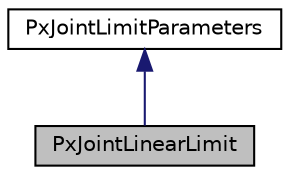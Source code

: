digraph "PxJointLinearLimit"
{
  edge [fontname="Helvetica",fontsize="10",labelfontname="Helvetica",labelfontsize="10"];
  node [fontname="Helvetica",fontsize="10",shape=record];
  Node0 [label="PxJointLinearLimit",height=0.2,width=0.4,color="black", fillcolor="grey75", style="filled", fontcolor="black"];
  Node1 -> Node0 [dir="back",color="midnightblue",fontsize="10",style="solid",fontname="Helvetica"];
  Node1 [label="PxJointLimitParameters",height=0.2,width=0.4,color="black", fillcolor="white", style="filled",URL="$classPxJointLimitParameters.html",tooltip="Describes the parameters for a joint limit. "];
}
